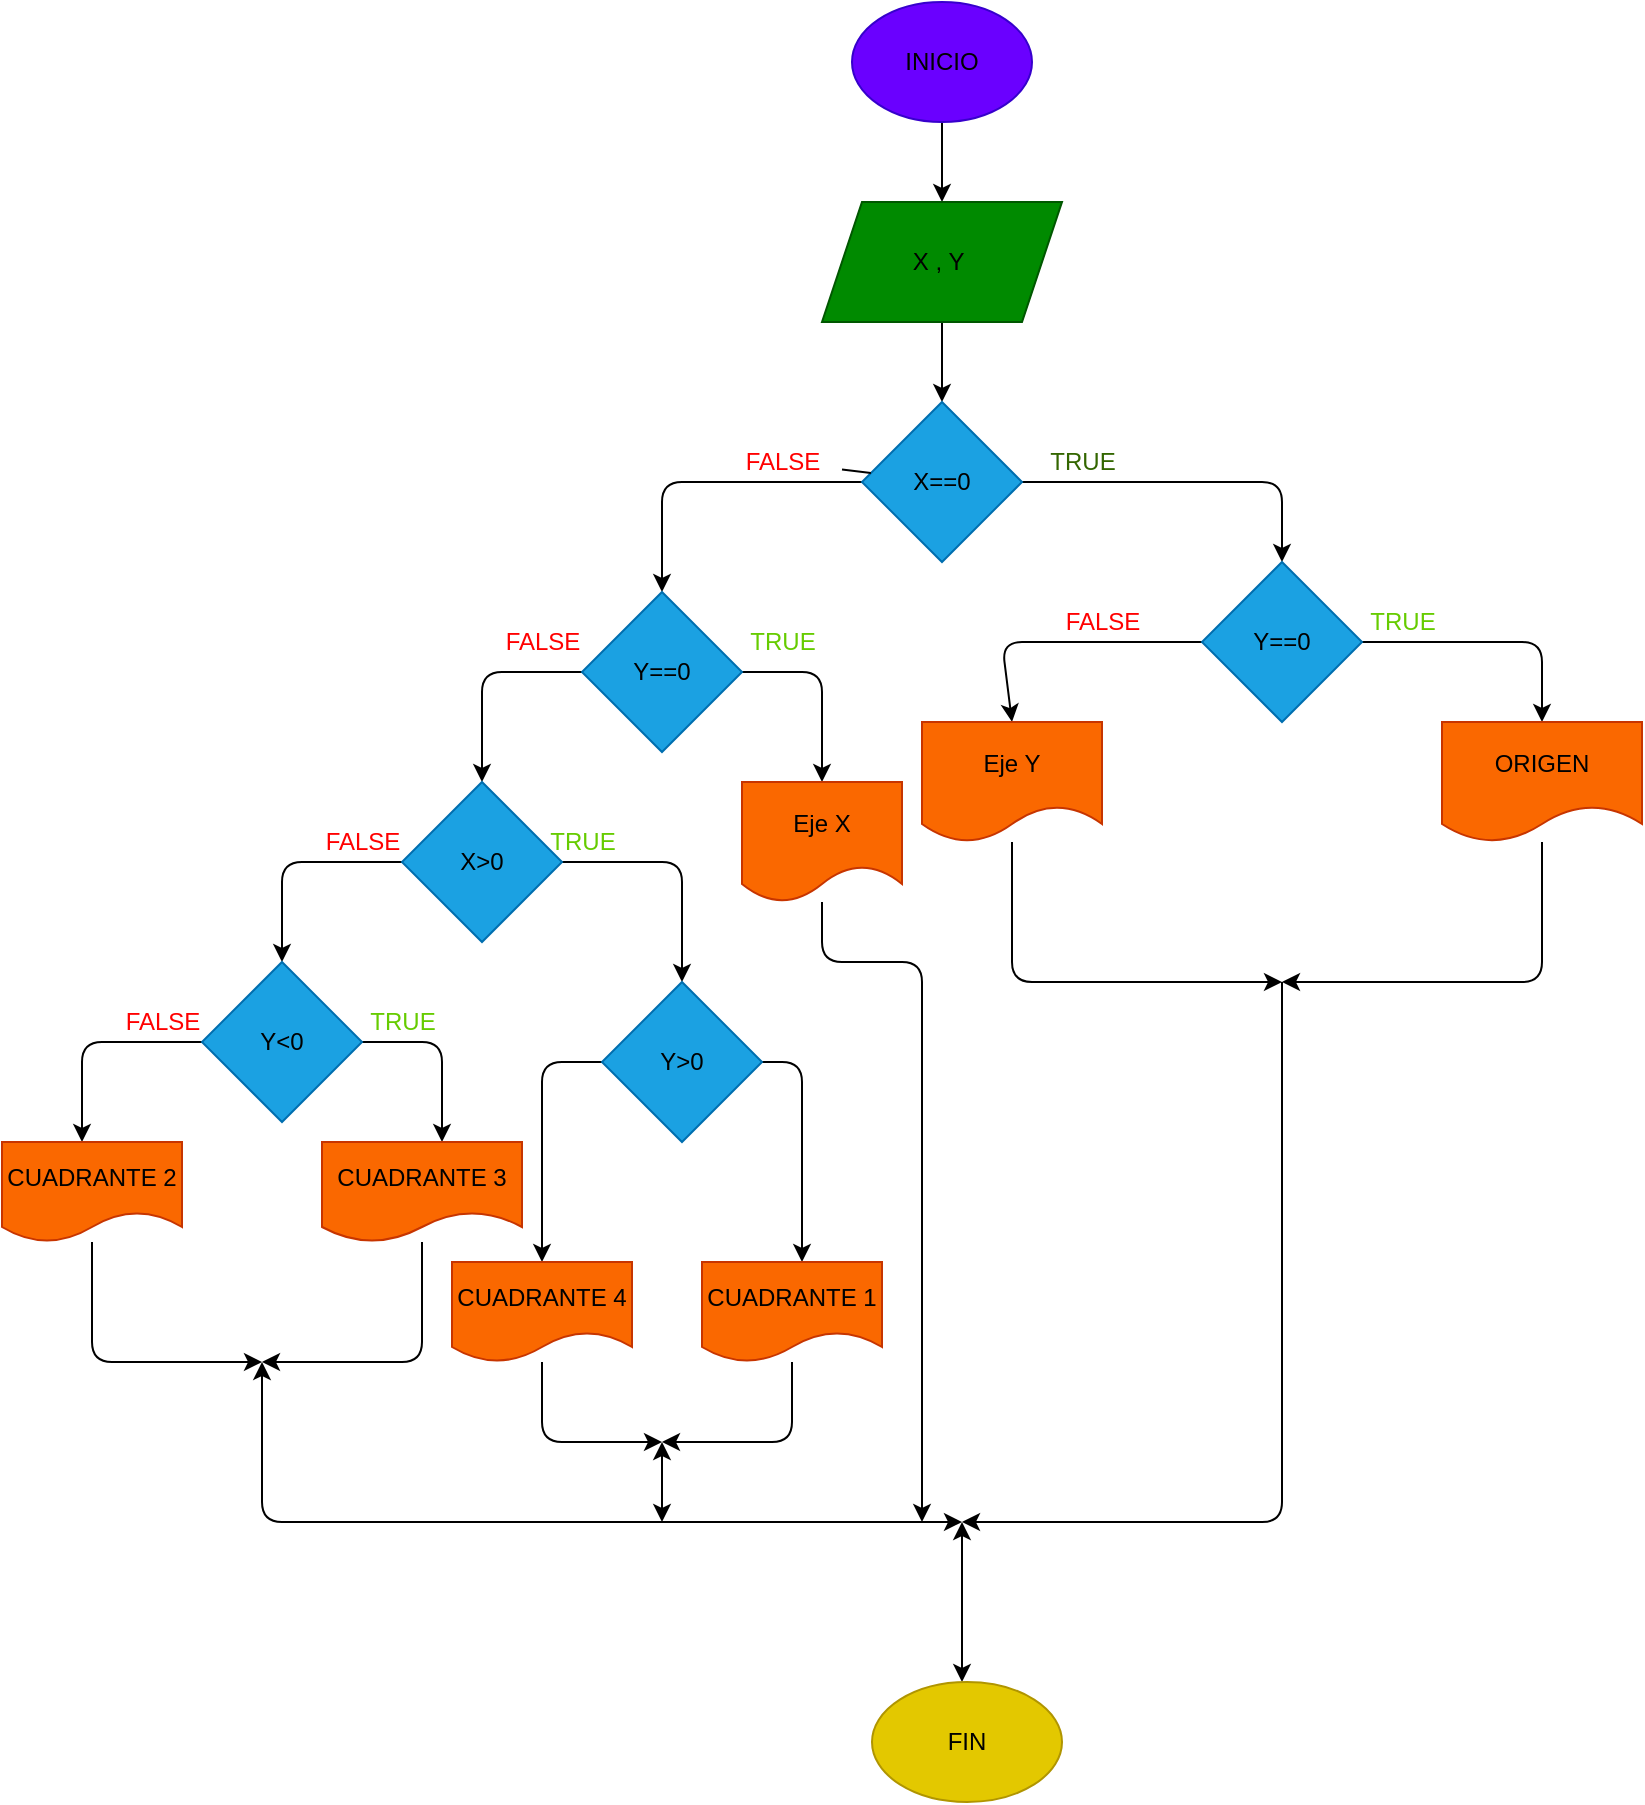 <mxfile>
    <diagram id="I_gE1JcHwaSbrI1z9Dea" name="Page-1">
        <mxGraphModel dx="576" dy="413" grid="1" gridSize="10" guides="1" tooltips="1" connect="1" arrows="1" fold="1" page="1" pageScale="1" pageWidth="827" pageHeight="1169" math="0" shadow="0">
            <root>
                <mxCell id="0"/>
                <mxCell id="1" parent="0"/>
                <mxCell id="3" style="edgeStyle=none;html=1;fontColor=#000000;entryX=0.5;entryY=0;entryDx=0;entryDy=0;" edge="1" parent="1" source="2" target="4">
                    <mxGeometry relative="1" as="geometry">
                        <mxPoint x="255" y="120" as="targetPoint"/>
                    </mxGeometry>
                </mxCell>
                <mxCell id="2" value="&lt;font color=&quot;#000000&quot;&gt;INICIO&lt;/font&gt;" style="ellipse;whiteSpace=wrap;html=1;fillColor=#6a00ff;fontColor=#ffffff;strokeColor=#3700CC;" vertex="1" parent="1">
                    <mxGeometry x="435" y="20" width="90" height="60" as="geometry"/>
                </mxCell>
                <mxCell id="5" style="edgeStyle=none;html=1;fontColor=#000000;entryX=0.5;entryY=0;entryDx=0;entryDy=0;" edge="1" parent="1" source="4" target="6">
                    <mxGeometry relative="1" as="geometry">
                        <mxPoint x="255" y="220" as="targetPoint"/>
                    </mxGeometry>
                </mxCell>
                <mxCell id="4" value="&lt;font color=&quot;#000000&quot;&gt;X , Y&amp;nbsp;&lt;/font&gt;" style="shape=parallelogram;perimeter=parallelogramPerimeter;whiteSpace=wrap;html=1;fixedSize=1;fontColor=#ffffff;fillColor=#008a00;strokeColor=#005700;" vertex="1" parent="1">
                    <mxGeometry x="420" y="120" width="120" height="60" as="geometry"/>
                </mxCell>
                <mxCell id="21" style="edgeStyle=none;html=1;fontColor=#000000;entryX=0.5;entryY=0;entryDx=0;entryDy=0;" edge="1" parent="1" source="6" target="10">
                    <mxGeometry relative="1" as="geometry">
                        <mxPoint x="690" y="260" as="targetPoint"/>
                        <Array as="points">
                            <mxPoint x="650" y="260"/>
                        </Array>
                    </mxGeometry>
                </mxCell>
                <mxCell id="23" style="edgeStyle=none;html=1;exitX=0;exitY=0.5;exitDx=0;exitDy=0;fontColor=#000000;entryX=0.5;entryY=0;entryDx=0;entryDy=0;" edge="1" parent="1" source="6" target="24">
                    <mxGeometry relative="1" as="geometry">
                        <mxPoint x="310" y="320" as="targetPoint"/>
                        <Array as="points">
                            <mxPoint x="340" y="260"/>
                        </Array>
                    </mxGeometry>
                </mxCell>
                <mxCell id="6" value="&lt;font color=&quot;#000000&quot;&gt;X==0&lt;/font&gt;" style="rhombus;whiteSpace=wrap;html=1;fontColor=#ffffff;fillColor=#1ba1e2;strokeColor=#006EAF;" vertex="1" parent="1">
                    <mxGeometry x="440" y="220" width="80" height="80" as="geometry"/>
                </mxCell>
                <mxCell id="13" style="edgeStyle=none;html=1;fontColor=#000000;entryX=0.5;entryY=0;entryDx=0;entryDy=0;" edge="1" parent="1" source="10" target="19">
                    <mxGeometry relative="1" as="geometry">
                        <mxPoint x="320" y="380" as="targetPoint"/>
                        <Array as="points">
                            <mxPoint x="510" y="340"/>
                        </Array>
                    </mxGeometry>
                </mxCell>
                <mxCell id="14" style="edgeStyle=none;html=1;fontColor=#000000;entryX=0.5;entryY=0;entryDx=0;entryDy=0;" edge="1" parent="1" source="10" target="20">
                    <mxGeometry relative="1" as="geometry">
                        <mxPoint x="580" y="380" as="targetPoint"/>
                        <Array as="points">
                            <mxPoint x="780" y="340"/>
                        </Array>
                    </mxGeometry>
                </mxCell>
                <mxCell id="53" style="edgeStyle=none;html=1;fontColor=#FF0000;" edge="1" parent="1">
                    <mxGeometry relative="1" as="geometry">
                        <mxPoint x="490" y="780" as="targetPoint"/>
                        <mxPoint x="650" y="510" as="sourcePoint"/>
                        <Array as="points">
                            <mxPoint x="650" y="780"/>
                        </Array>
                    </mxGeometry>
                </mxCell>
                <mxCell id="10" value="&lt;font color=&quot;#000000&quot;&gt;Y==0&lt;/font&gt;" style="rhombus;whiteSpace=wrap;html=1;fontColor=#ffffff;fillColor=#1ba1e2;strokeColor=#006EAF;" vertex="1" parent="1">
                    <mxGeometry x="610" y="300" width="80" height="80" as="geometry"/>
                </mxCell>
                <mxCell id="15" value="&lt;font color=&quot;#66cc00&quot;&gt;TRUE&lt;/font&gt;" style="text;html=1;align=center;verticalAlign=middle;resizable=0;points=[];autosize=1;strokeColor=none;fillColor=none;fontColor=#000000;" vertex="1" parent="1">
                    <mxGeometry x="680" y="315" width="60" height="30" as="geometry"/>
                </mxCell>
                <mxCell id="16" value="&lt;font color=&quot;#ff0000&quot;&gt;FALSE&lt;/font&gt;" style="text;html=1;align=center;verticalAlign=middle;resizable=0;points=[];autosize=1;strokeColor=none;fillColor=none;fontColor=#66CC00;" vertex="1" parent="1">
                    <mxGeometry x="530" y="315" width="60" height="30" as="geometry"/>
                </mxCell>
                <mxCell id="17" value="&lt;font color=&quot;#336600&quot;&gt;TRUE&lt;/font&gt;" style="text;html=1;align=center;verticalAlign=middle;resizable=0;points=[];autosize=1;strokeColor=none;fillColor=none;fontColor=#FF0000;" vertex="1" parent="1">
                    <mxGeometry x="520" y="235" width="60" height="30" as="geometry"/>
                </mxCell>
                <mxCell id="52" style="edgeStyle=none;html=1;fontColor=#FF0000;" edge="1" parent="1" source="19">
                    <mxGeometry relative="1" as="geometry">
                        <mxPoint x="650" y="510" as="targetPoint"/>
                        <Array as="points">
                            <mxPoint x="515" y="510"/>
                        </Array>
                    </mxGeometry>
                </mxCell>
                <mxCell id="19" value="&lt;font color=&quot;#000000&quot;&gt;Eje Y&lt;/font&gt;" style="shape=document;whiteSpace=wrap;html=1;boundedLbl=1;fontColor=#000000;fillColor=#fa6800;strokeColor=#C73500;" vertex="1" parent="1">
                    <mxGeometry x="470" y="380" width="90" height="60" as="geometry"/>
                </mxCell>
                <mxCell id="51" style="edgeStyle=none;html=1;fontColor=#FF0000;" edge="1" parent="1" source="20">
                    <mxGeometry relative="1" as="geometry">
                        <mxPoint x="650" y="510" as="targetPoint"/>
                        <Array as="points">
                            <mxPoint x="780" y="510"/>
                        </Array>
                    </mxGeometry>
                </mxCell>
                <mxCell id="20" value="&lt;font color=&quot;#000000&quot;&gt;ORIGEN&lt;/font&gt;" style="shape=document;whiteSpace=wrap;html=1;boundedLbl=1;fontColor=#000000;fillColor=#fa6800;strokeColor=#C73500;" vertex="1" parent="1">
                    <mxGeometry x="730" y="380" width="100" height="60" as="geometry"/>
                </mxCell>
                <mxCell id="22" value="" style="edgeStyle=none;html=1;fontColor=#000000;endArrow=none;" edge="1" parent="1" source="6" target="18">
                    <mxGeometry relative="1" as="geometry">
                        <mxPoint x="80" y="300" as="targetPoint"/>
                        <mxPoint x="440" y="260" as="sourcePoint"/>
                        <Array as="points"/>
                    </mxGeometry>
                </mxCell>
                <mxCell id="18" value="&lt;font color=&quot;#ff0000&quot;&gt;FALSE&lt;/font&gt;" style="text;html=1;align=center;verticalAlign=middle;resizable=0;points=[];autosize=1;strokeColor=none;fillColor=none;fontColor=#336600;" vertex="1" parent="1">
                    <mxGeometry x="370" y="235" width="60" height="30" as="geometry"/>
                </mxCell>
                <mxCell id="25" style="edgeStyle=none;html=1;fontColor=#000000;entryX=0.5;entryY=0;entryDx=0;entryDy=0;" edge="1" parent="1" source="24" target="26">
                    <mxGeometry relative="1" as="geometry">
                        <mxPoint x="400" y="410" as="targetPoint"/>
                        <Array as="points">
                            <mxPoint x="420" y="355"/>
                        </Array>
                    </mxGeometry>
                </mxCell>
                <mxCell id="27" style="edgeStyle=none;html=1;fontColor=#000000;entryX=0.5;entryY=0;entryDx=0;entryDy=0;" edge="1" parent="1" source="24" target="28">
                    <mxGeometry relative="1" as="geometry">
                        <mxPoint x="250" y="400" as="targetPoint"/>
                        <Array as="points">
                            <mxPoint x="250" y="355"/>
                        </Array>
                    </mxGeometry>
                </mxCell>
                <mxCell id="24" value="&lt;font color=&quot;#000000&quot;&gt;Y==0&lt;/font&gt;" style="rhombus;whiteSpace=wrap;html=1;fontColor=#ffffff;fillColor=#1ba1e2;strokeColor=#006EAF;" vertex="1" parent="1">
                    <mxGeometry x="300" y="315" width="80" height="80" as="geometry"/>
                </mxCell>
                <mxCell id="59" style="edgeStyle=none;html=1;fontColor=#000000;" edge="1" parent="1" source="26">
                    <mxGeometry relative="1" as="geometry">
                        <mxPoint x="470" y="780" as="targetPoint"/>
                        <Array as="points">
                            <mxPoint x="420" y="500"/>
                            <mxPoint x="470" y="500"/>
                        </Array>
                    </mxGeometry>
                </mxCell>
                <mxCell id="26" value="Eje X" style="shape=document;whiteSpace=wrap;html=1;boundedLbl=1;fontColor=#000000;fillColor=#fa6800;strokeColor=#C73500;" vertex="1" parent="1">
                    <mxGeometry x="380" y="410" width="80" height="60" as="geometry"/>
                </mxCell>
                <mxCell id="29" style="edgeStyle=none;html=1;fontColor=#000000;entryX=0.5;entryY=0;entryDx=0;entryDy=0;" edge="1" parent="1" source="28" target="30">
                    <mxGeometry relative="1" as="geometry">
                        <mxPoint x="320" y="510" as="targetPoint"/>
                        <Array as="points">
                            <mxPoint x="350" y="450"/>
                        </Array>
                    </mxGeometry>
                </mxCell>
                <mxCell id="31" style="edgeStyle=none;html=1;fontColor=#000000;startArrow=none;exitX=0;exitY=0.5;exitDx=0;exitDy=0;" edge="1" parent="1" source="28">
                    <mxGeometry relative="1" as="geometry">
                        <mxPoint x="150" y="500" as="targetPoint"/>
                        <mxPoint x="160" y="447.5" as="sourcePoint"/>
                        <Array as="points">
                            <mxPoint x="150" y="450"/>
                        </Array>
                    </mxGeometry>
                </mxCell>
                <mxCell id="28" value="&lt;font color=&quot;#000000&quot;&gt;X&amp;gt;0&lt;/font&gt;" style="rhombus;whiteSpace=wrap;html=1;fontColor=#ffffff;fillColor=#1ba1e2;strokeColor=#006EAF;" vertex="1" parent="1">
                    <mxGeometry x="210" y="410" width="80" height="80" as="geometry"/>
                </mxCell>
                <mxCell id="57" style="edgeStyle=none;html=1;fontColor=#000000;" edge="1" parent="1" source="30">
                    <mxGeometry relative="1" as="geometry">
                        <mxPoint x="280" y="650" as="targetPoint"/>
                        <Array as="points">
                            <mxPoint x="280" y="550"/>
                        </Array>
                    </mxGeometry>
                </mxCell>
                <mxCell id="58" style="edgeStyle=none;html=1;fontColor=#000000;" edge="1" parent="1" source="30">
                    <mxGeometry relative="1" as="geometry">
                        <mxPoint x="410" y="650" as="targetPoint"/>
                        <Array as="points">
                            <mxPoint x="410" y="550"/>
                        </Array>
                    </mxGeometry>
                </mxCell>
                <mxCell id="30" value="&lt;font color=&quot;#000000&quot;&gt;Y&amp;gt;0&lt;/font&gt;" style="rhombus;whiteSpace=wrap;html=1;fontColor=#ffffff;fillColor=#1ba1e2;strokeColor=#006EAF;" vertex="1" parent="1">
                    <mxGeometry x="310" y="510" width="80" height="80" as="geometry"/>
                </mxCell>
                <mxCell id="33" style="edgeStyle=none;html=1;fontColor=#000000;" edge="1" parent="1" source="32">
                    <mxGeometry relative="1" as="geometry">
                        <mxPoint x="50" y="590" as="targetPoint"/>
                        <Array as="points">
                            <mxPoint x="50" y="540"/>
                        </Array>
                    </mxGeometry>
                </mxCell>
                <mxCell id="35" style="edgeStyle=none;html=1;fontColor=#000000;" edge="1" parent="1" source="32">
                    <mxGeometry relative="1" as="geometry">
                        <mxPoint x="230" y="590" as="targetPoint"/>
                        <Array as="points">
                            <mxPoint x="230" y="540"/>
                        </Array>
                    </mxGeometry>
                </mxCell>
                <mxCell id="32" value="&lt;font color=&quot;#000000&quot;&gt;Y&amp;lt;0&lt;/font&gt;" style="rhombus;whiteSpace=wrap;html=1;fontColor=#ffffff;fillColor=#1ba1e2;strokeColor=#006EAF;" vertex="1" parent="1">
                    <mxGeometry x="110" y="500" width="80" height="80" as="geometry"/>
                </mxCell>
                <mxCell id="45" style="edgeStyle=none;html=1;fontColor=#FF0000;" edge="1" parent="1" source="34">
                    <mxGeometry relative="1" as="geometry">
                        <mxPoint x="140" y="700" as="targetPoint"/>
                        <Array as="points">
                            <mxPoint x="55" y="700"/>
                        </Array>
                    </mxGeometry>
                </mxCell>
                <mxCell id="34" value="CUADRANTE 2" style="shape=document;whiteSpace=wrap;html=1;boundedLbl=1;fontColor=#000000;fillColor=#fa6800;strokeColor=#C73500;" vertex="1" parent="1">
                    <mxGeometry x="10" y="590" width="90" height="50" as="geometry"/>
                </mxCell>
                <mxCell id="46" style="edgeStyle=none;html=1;fontColor=#FF0000;" edge="1" parent="1" source="36">
                    <mxGeometry relative="1" as="geometry">
                        <mxPoint x="140" y="700" as="targetPoint"/>
                        <Array as="points">
                            <mxPoint x="220" y="700"/>
                        </Array>
                    </mxGeometry>
                </mxCell>
                <mxCell id="36" value="CUADRANTE 3" style="shape=document;whiteSpace=wrap;html=1;boundedLbl=1;fontColor=#000000;fillColor=#fa6800;strokeColor=#C73500;" vertex="1" parent="1">
                    <mxGeometry x="170" y="590" width="100" height="50" as="geometry"/>
                </mxCell>
                <mxCell id="37" value="&lt;font color=&quot;#66cc00&quot;&gt;TRUE&lt;/font&gt;" style="text;html=1;align=center;verticalAlign=middle;resizable=0;points=[];autosize=1;strokeColor=none;fillColor=none;fontColor=#000000;" vertex="1" parent="1">
                    <mxGeometry x="180" y="515" width="60" height="30" as="geometry"/>
                </mxCell>
                <mxCell id="38" value="&lt;font color=&quot;#ff0000&quot;&gt;FALSE&lt;/font&gt;" style="text;html=1;align=center;verticalAlign=middle;resizable=0;points=[];autosize=1;strokeColor=none;fillColor=none;fontColor=#66CC00;" vertex="1" parent="1">
                    <mxGeometry x="60" y="515" width="60" height="30" as="geometry"/>
                </mxCell>
                <mxCell id="39" value="&lt;font color=&quot;#66cc00&quot;&gt;TRUE&lt;/font&gt;" style="text;html=1;align=center;verticalAlign=middle;resizable=0;points=[];autosize=1;strokeColor=none;fillColor=none;fontColor=#FF0000;" vertex="1" parent="1">
                    <mxGeometry x="270" y="425" width="60" height="30" as="geometry"/>
                </mxCell>
                <mxCell id="42" value="FALSE" style="text;html=1;align=center;verticalAlign=middle;resizable=0;points=[];autosize=1;strokeColor=none;fillColor=none;fontColor=#FF0000;" vertex="1" parent="1">
                    <mxGeometry x="160" y="425" width="60" height="30" as="geometry"/>
                </mxCell>
                <mxCell id="43" value="&lt;font color=&quot;#66cc00&quot;&gt;TRUE&lt;/font&gt;" style="text;html=1;align=center;verticalAlign=middle;resizable=0;points=[];autosize=1;strokeColor=none;fillColor=none;fontColor=#FF0000;" vertex="1" parent="1">
                    <mxGeometry x="370" y="325" width="60" height="30" as="geometry"/>
                </mxCell>
                <mxCell id="44" value="&lt;font color=&quot;#ff0000&quot;&gt;FALSE&lt;/font&gt;" style="text;html=1;align=center;verticalAlign=middle;resizable=0;points=[];autosize=1;strokeColor=none;fillColor=none;fontColor=#66CC00;" vertex="1" parent="1">
                    <mxGeometry x="250" y="325" width="60" height="30" as="geometry"/>
                </mxCell>
                <mxCell id="49" value="" style="endArrow=classic;startArrow=classic;html=1;fontColor=#FF0000;" edge="1" parent="1">
                    <mxGeometry width="50" height="50" relative="1" as="geometry">
                        <mxPoint x="490" y="780" as="sourcePoint"/>
                        <mxPoint x="140" y="700" as="targetPoint"/>
                        <Array as="points">
                            <mxPoint x="140" y="780"/>
                        </Array>
                    </mxGeometry>
                </mxCell>
                <mxCell id="54" value="" style="endArrow=classic;startArrow=classic;html=1;fontColor=#FF0000;" edge="1" parent="1">
                    <mxGeometry width="50" height="50" relative="1" as="geometry">
                        <mxPoint x="490" y="860" as="sourcePoint"/>
                        <mxPoint x="490" y="780" as="targetPoint"/>
                    </mxGeometry>
                </mxCell>
                <mxCell id="55" value="&lt;font color=&quot;#000000&quot;&gt;FIN&lt;/font&gt;" style="ellipse;whiteSpace=wrap;html=1;fontColor=#000000;fillColor=#e3c800;strokeColor=#B09500;" vertex="1" parent="1">
                    <mxGeometry x="445" y="860" width="95" height="60" as="geometry"/>
                </mxCell>
                <mxCell id="62" style="edgeStyle=none;html=1;fontColor=#000000;" edge="1" parent="1" source="60">
                    <mxGeometry relative="1" as="geometry">
                        <mxPoint x="340" y="740" as="targetPoint"/>
                        <Array as="points">
                            <mxPoint x="280" y="740"/>
                        </Array>
                    </mxGeometry>
                </mxCell>
                <mxCell id="60" value="CUADRANTE 4" style="shape=document;whiteSpace=wrap;html=1;boundedLbl=1;fontColor=#000000;fillColor=#fa6800;strokeColor=#C73500;" vertex="1" parent="1">
                    <mxGeometry x="235" y="650" width="90" height="50" as="geometry"/>
                </mxCell>
                <mxCell id="63" style="edgeStyle=none;html=1;fontColor=#000000;" edge="1" parent="1" source="61">
                    <mxGeometry relative="1" as="geometry">
                        <mxPoint x="340" y="740" as="targetPoint"/>
                        <Array as="points">
                            <mxPoint x="405" y="740"/>
                        </Array>
                    </mxGeometry>
                </mxCell>
                <mxCell id="61" value="CUADRANTE 1" style="shape=document;whiteSpace=wrap;html=1;boundedLbl=1;fontColor=#000000;fillColor=#fa6800;strokeColor=#C73500;" vertex="1" parent="1">
                    <mxGeometry x="360" y="650" width="90" height="50" as="geometry"/>
                </mxCell>
                <mxCell id="64" value="" style="endArrow=classic;startArrow=classic;html=1;fontColor=#000000;" edge="1" parent="1">
                    <mxGeometry width="50" height="50" relative="1" as="geometry">
                        <mxPoint x="340" y="780" as="sourcePoint"/>
                        <mxPoint x="340" y="740" as="targetPoint"/>
                    </mxGeometry>
                </mxCell>
            </root>
        </mxGraphModel>
    </diagram>
</mxfile>